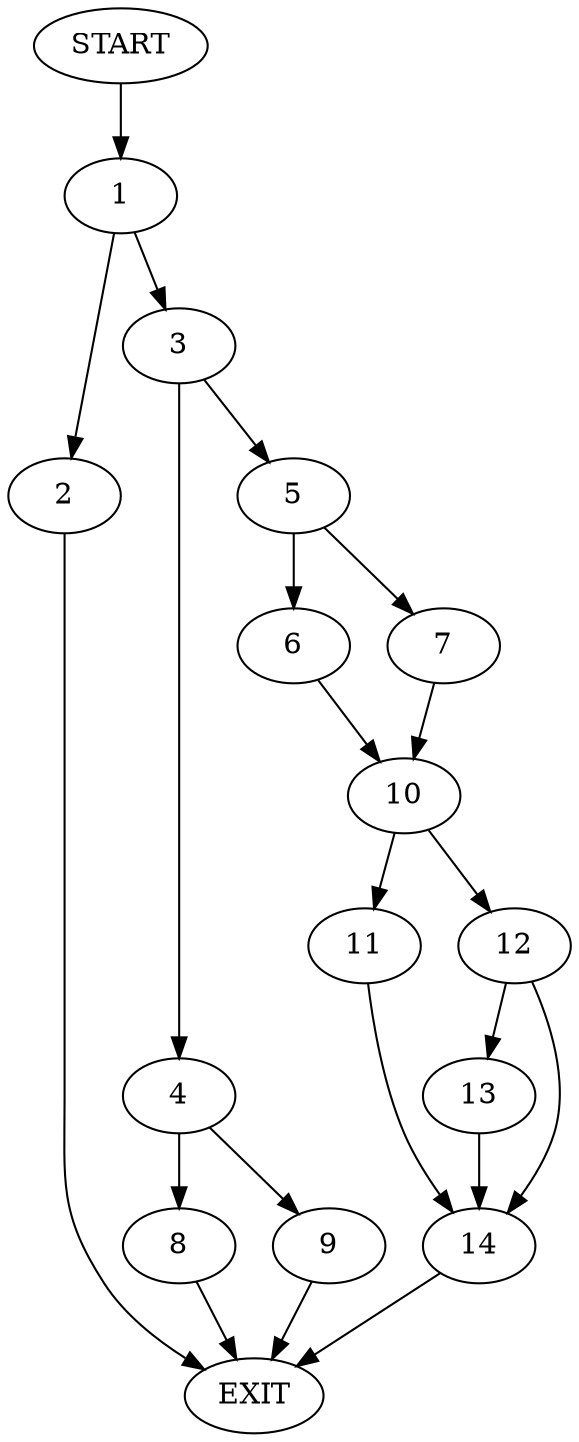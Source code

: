 digraph {
0 [label="START"]
15 [label="EXIT"]
0 -> 1
1 -> 2
1 -> 3
2 -> 15
3 -> 4
3 -> 5
5 -> 6
5 -> 7
4 -> 8
4 -> 9
8 -> 15
9 -> 15
6 -> 10
7 -> 10
10 -> 11
10 -> 12
12 -> 13
12 -> 14
11 -> 14
13 -> 14
14 -> 15
}
